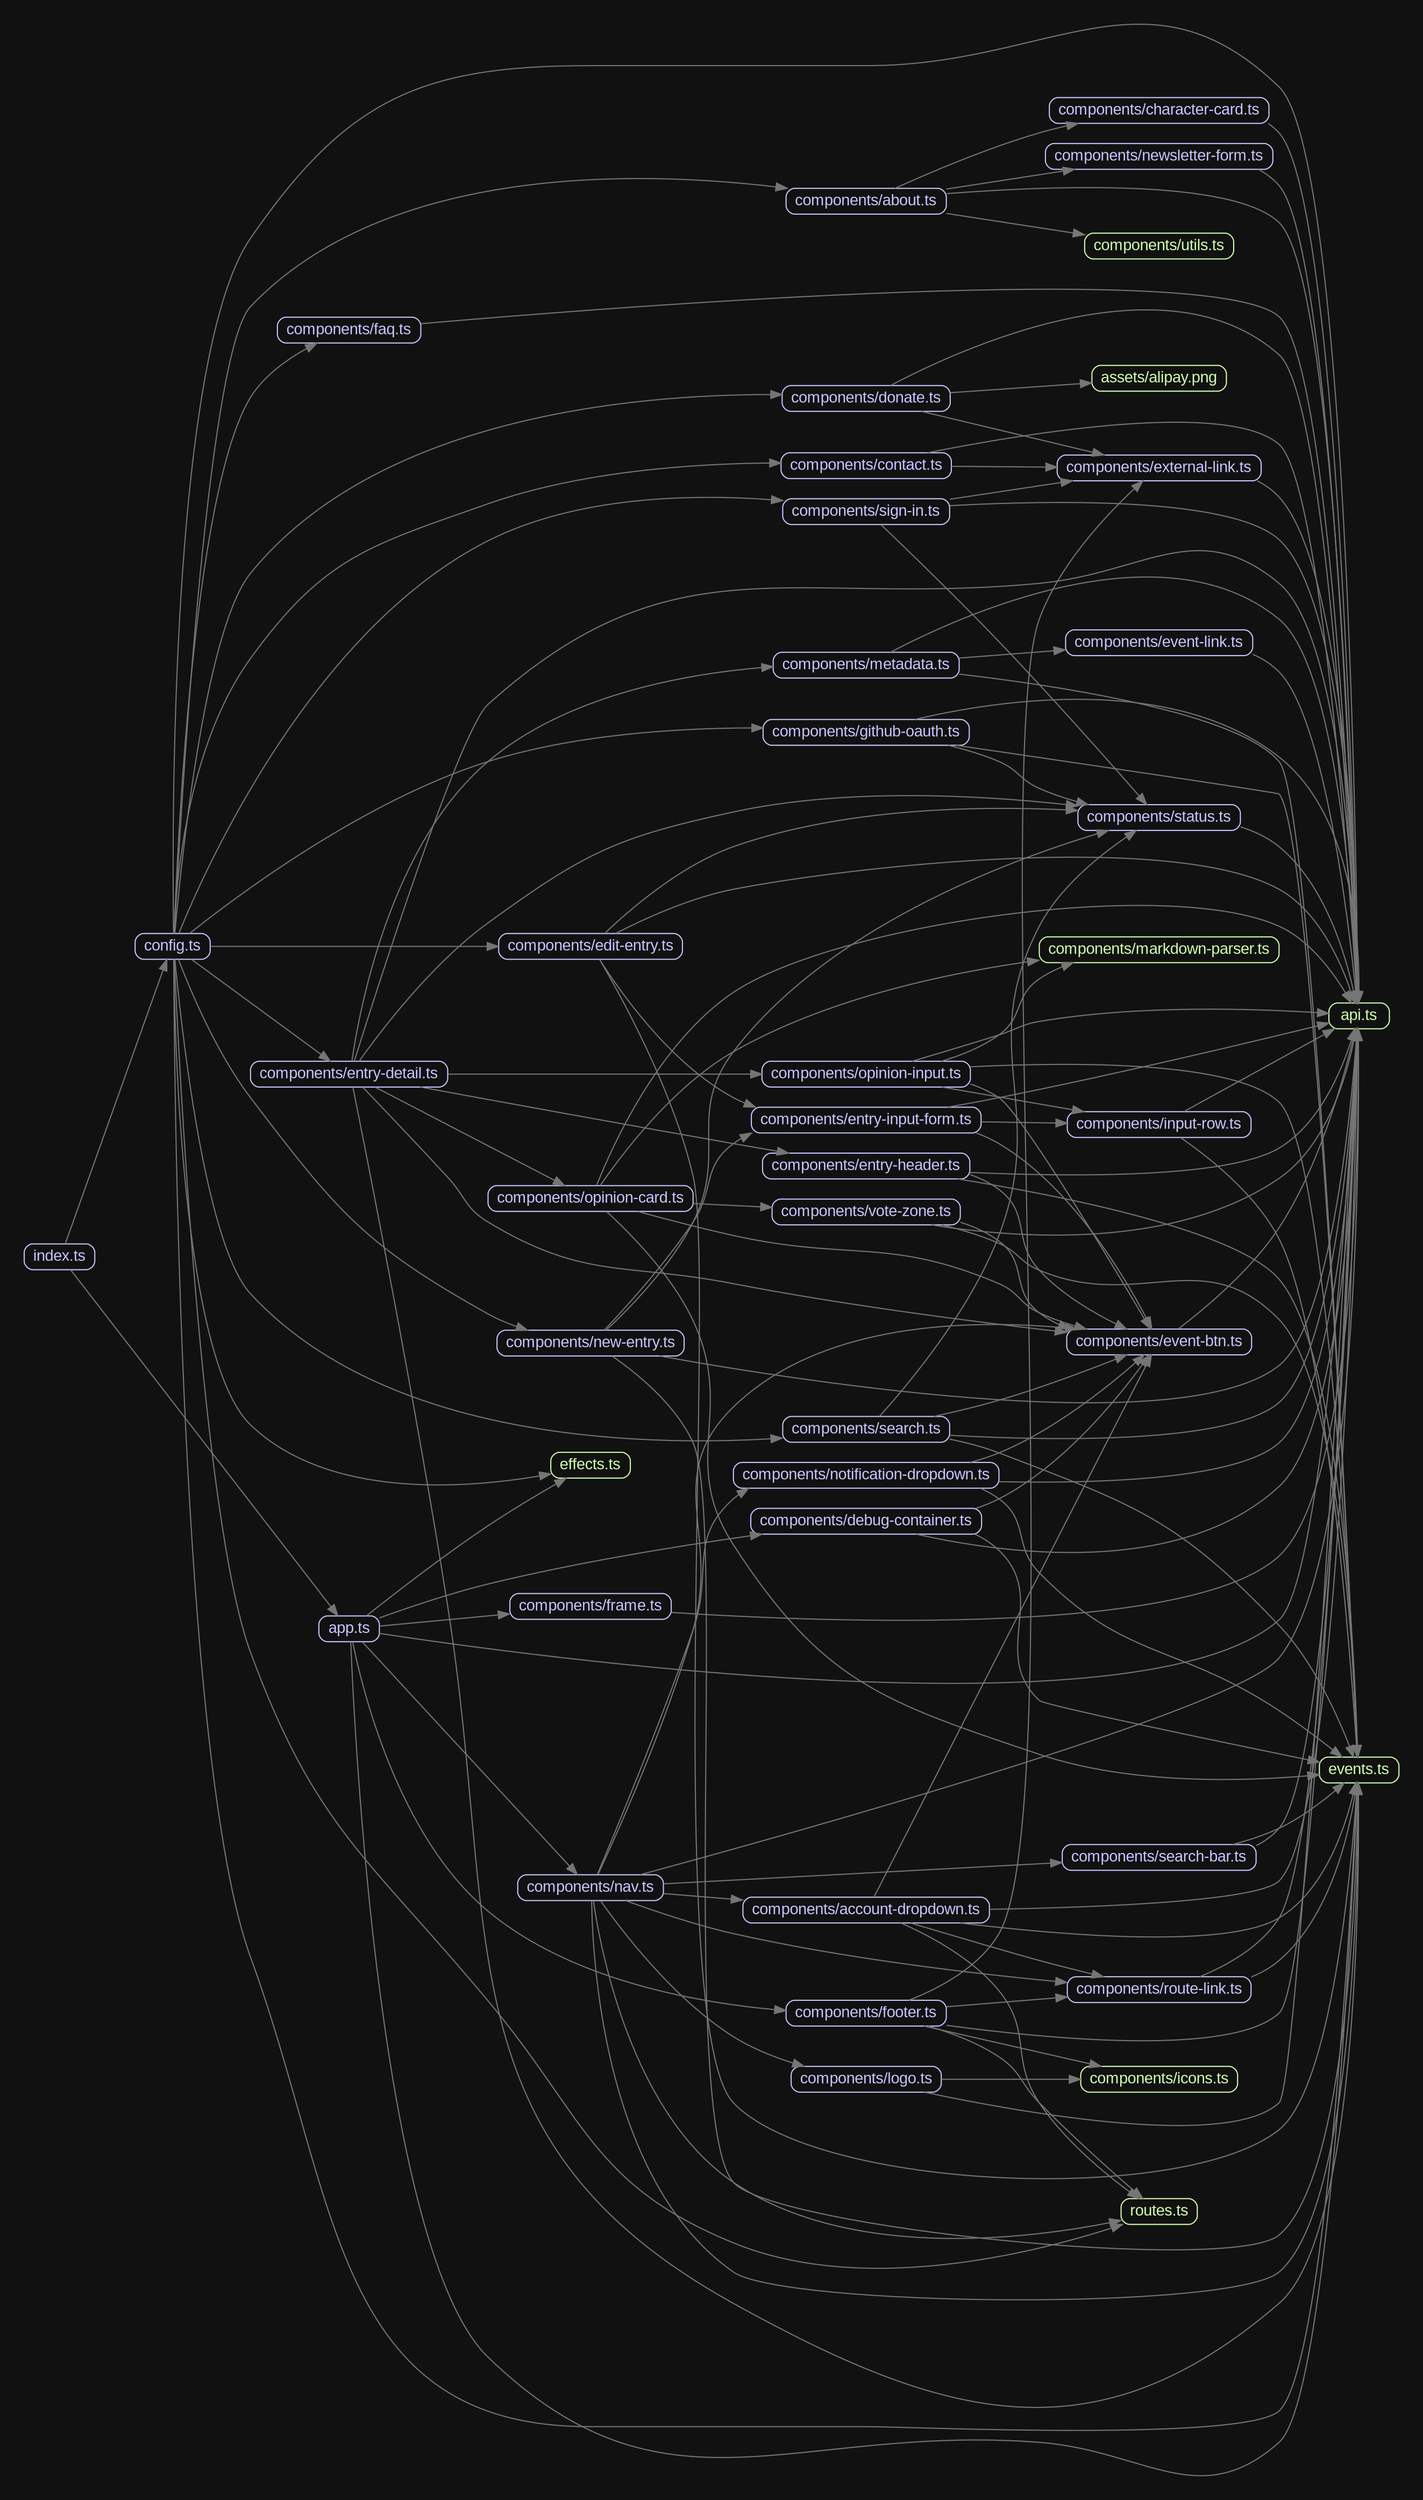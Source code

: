 digraph G {
	graph [bb="0,0,1227,2188",
		bgcolor="#111111",
		layout=dot,
		overlap=false,
		pad=0.3,
		rankdir=LR
	];
	node [color="#c6c5fe",
		fontcolor="#c6c5fe",
		fontname=Arial,
		fontsize="14px",
		height=0,
		label="\N",
		shape=box,
		style=rounded
	];
	edge [color="#757575"];
	"api.ts"	[color="#cfffac",
		fontcolor="#cfffac",
		height=0.31944,
		pos="1191.5,1303",
		width=0.75];
	"app.ts"	[height=0.31944,
		pos="290,756.02",
		width=0.75];
	"app.ts" -> "api.ts"	[pos="e,1189.9,1291.1 317.06,751.92 444.26,732.56 998.56,655.56 1120,764.02 1159.4,799.16 1183.8,1184.3 1189.3,1281"];
	"components/debug-container.ts"	[height=0.31944,
		pos="751.5,852.02",
		width=2.8611];
	"app.ts" -> "components/debug-container.ts"	[pos="e,658.34,840.47 317.07,765.75 341.74,774.67 379.97,787.7 414,796.02 491.7,815 581.08,829.54 648.19,839.04"];
	"components/footer.ts"	[height=0.31944,
		pos="751.5,398.02",
		width=1.9861];
	"app.ts" -> "components/footer.ts"	[pos="e,679.83,403.98 293.23,744.51 301.53,704.86 334.32,572.63 414,504.02 486.36,441.7 595.4,415.97 669.6,405.38"];
	"components/frame.ts"	[height=0.31944,
		pos="505.5,776.02",
		width=2];
	"app.ts" -> "components/frame.ts"	[pos="e,433.15,769.33 317.18,758.47 343.44,760.93 385.25,764.84 422.71,768.35"];
	"components/nav.ts"	[height=0.31944,
		pos="505.5,525.02",
		width=1.8056];
	"app.ts" -> "components/nav.ts"	[pos="e,493.64,536.76 301.88,744.24 336.43,706.86 443.88,590.6 486.66,544.31"];
	"effects.ts"	[color="#cfffac",
		fontcolor="#cfffac",
		height=0.31944,
		pos="505.5,902.02",
		width=0.98611];
	"app.ts" -> "effects.ts"	[pos="e,483.63,890.39 305.41,767.57 328.02,785.52 373.45,820.86 414,848.02 433.81,861.28 456.89,875.03 474.79,885.34"];
	"events.ts"	[color="#cfffac",
		fontcolor="#cfffac",
		height=0.31944,
		pos="1191.5,630.02",
		width=0.98611];
	"app.ts" -> "events.ts"	[pos="e,1190,618.39 291.43,744.51 294.63,665.15 317.39,199.42 414,106.02 573.07,-47.776 685.39,46.954 906,30.015 1000.8,22.734 1048.9,\
-33.192 1120,30.015 1164.2,69.318 1185.2,505.1 1189.6,608.23"];
	"components/debug-container.ts" -> "api.ts"	[pos="e,1190.4,1291.5 796.25,840.5 872.68,823.26 1030.9,800.92 1120,883.02 1179.2,937.56 1188.7,1203.3 1190.2,1281.4"];
	"components/debug-container.ts" -> "events.ts"	[pos="e,1156,637.05 848.54,840.46 856.41,836.74 863.73,832.01 870,826.02 914.57,783.4 861.36,734.56 906,692.02 910.37,687.85 1066.9,655.33 \
1145.8,639.13"];
	"components/event-btn.ts"	[height=0.31944,
		pos="1013,1012",
		width=2.2917];
	"components/debug-container.ts" -> "components/event-btn.ts"	[pos="e,1004,1000.2 849.6,863.61 856.67,865.94 863.55,868.71 870,872.02 926.65,901.04 975.17,960.58 998.02,991.84"];
	"components/footer.ts" -> "api.ts"	[pos="e,1190,1291.2 823.06,390.33 917.83,381.73 1079.1,373.66 1120,413.02 1152.3,444.12 1183.8,1146.8 1189.6,1281"];
	"components/route-link.ts"	[height=0.31944,
		pos="1013,434.02",
		width=2.2778];
	"components/footer.ts" -> "components/route-link.ts"	[pos="e,930.89,422.76 823.07,407.8 853.13,411.98 888.59,416.9 920.62,421.34"];
	"routes.ts"	[color="#cfffac",
		fontcolor="#cfffac",
		height=0.31944,
		pos="1013,236.02",
		width=0.94444];
	"components/footer.ts" -> "routes.ts"	[pos="e,998.17,247.81 823.24,391.23 839.35,387.65 855.86,382.22 870,374.02 890.97,361.84 889.03,350.34 906,333.02 934.02,304.42 968.57,\
273.55 990.45,254.5"];
	"components/external-link.ts"	[height=0.31944,
		pos="1013,1792",
		width=2.5278];
	"components/footer.ts" -> "components/external-link.ts"	[pos="e,998.35,1780.3 780.67,409.63 808.93,422.97 850.91,447.78 870,484.02 930.77,599.38 861.51,1534.4 906,1657 923.43,1705 965.06,1749.3 \
990.65,1773.3"];
	"components/icons.ts"	[color="#cfffac",
		fontcolor="#cfffac",
		height=0.31944,
		pos="1013,354.02",
		width=1.9444];
	"components/footer.ts" -> "components/icons.ts"	[pos="e,944.1,365.53 820.34,386.51 855.21,380.6 897.86,373.37 934.07,367.23"];
	"components/frame.ts" -> "api.ts"	[pos="e,1190.7,1291.2 577.52,770.63 722.02,761.31 1043.1,749.45 1120,821.02 1188.1,884.42 1191.2,1195.1 1190.7,1281"];
	"components/nav.ts" -> "api.ts"	[pos="e,1190.7,1291.2 549.88,536.63 683.51,572.81 1082.2,683.77 1120,730.02 1190.7,816.51 1191.7,1186.9 1190.8,1281.1"];
	"components/nav.ts" -> "events.ts"	[pos="e,1190.6,618.49 506.48,513.42 507.08,463.15 516.89,262.95 633,182.02 677.39,151.07 1078.9,146.85 1120,182.02 1185.6,238.09 1190.5,\
526.57 1190.6,608.37"];
	"components/account-dropdown.ts"	[height=0.31944,
		pos="751.5,505.02",
		width=3.0556];
	"components/nav.ts" -> "components/account-dropdown.ts"	[pos="e,641.06,513.99 570.61,519.76 589.17,518.24 610.07,516.53 630.87,514.82"];
	"components/nav.ts" -> "components/event-btn.ts"	[pos="e,939.5,1023.5 512.05,536.7 527.68,570.04 572.48,668.75 597,755.02 621.57,841.47 568.59,891.33 633,954.02 710.89,1029.8 843.61,1032.5 \
929.52,1024.5"];
	"components/nav.ts" -> "components/route-link.ts"	[pos="e,930.66,440.43 536.74,513.49 562.1,504.24 599.45,491.6 633,484.02 729.96,462.1 843.19,448.71 920.47,441.38"];
	"components/nav.ts" -> "routes.ts"	[pos="e,978.83,228.08 507.99,513.45 514.12,471.12 541.56,323.97 633,262.02 736.12,192.15 893.37,211.22 968.75,226.03"];
	"components/logo.ts"	[height=0.31944,
		pos="751.5,354.02",
		width=1.8611];
	"components/nav.ts" -> "components/logo.ts"	[pos="e,684.3,359.05 512.67,513.48 528.48,485.12 573.45,411.78 633,377.02 645.54,369.69 659.99,364.65 674.37,361.2"];
	"components/notification-dropdown.ts"	[height=0.31944,
		pos="751.5,893.02",
		width=3.2917];
	"components/nav.ts" -> "components/notification-dropdown.ts"	[pos="e,646.43,881.42 511.54,536.87 525.8,570.63 567.37,670.37 597,755.02 614.97,806.37 592.26,835.95 633,872.02 634.54,873.38 636.14,\
874.67 637.79,875.89"];
	"components/search-bar.ts"	[height=0.31944,
		pos="1013,552.02",
		width=2.4028];
	"components/nav.ts" -> "components/search-bar.ts"	[pos="e,926.14,547.43 570.52,528.43 657.72,533.09 814.55,541.47 915.9,546.88"];
	"assets/alipay.png"	[color="#cfffac",
		fontcolor="#cfffac",
		height=0.31944,
		pos="1013,1872",
		width=1.6667];
	"components/about.ts"	[height=0.31944,
		pos="751.5,2030",
		width=1.9861];
	"components/about.ts" -> "api.ts"	[pos="e,1190.2,1314.7 823.4,2036.8 918.16,2044.1 1079,2050.1 1120,2011 1170.9,1962.4 1187.1,1439.1 1190,1324.9"];
	"components/character-card.ts"	[height=0.31944,
		pos="1013,2111",
		width=2.7222];
	"components/about.ts" -> "components/character-card.ts"	[pos="e,940.57,2099.5 777.24,2041.6 807.16,2055.1 859.32,2077.5 906,2091 913.95,2093.3 922.32,2095.4 930.71,2097.3"];
	"components/newsletter-form.ts"	[height=0.31944,
		pos="1013,2070",
		width=2.8194];
	"components/about.ts" -> "components/newsletter-form.ts"	[pos="e,937.36,2058.5 823.07,2040.9 855.17,2045.8 893.42,2051.7 927.08,2056.9"];
	"components/utils.ts"	[color="#cfffac",
		fontcolor="#cfffac",
		height=0.31944,
		pos="1013,1990",
		width=1.8472];
	"components/about.ts" -> "components/utils.ts"	[pos="e,946.35,2000.1 823.07,2019.1 858.19,2013.7 900.67,2007.2 936.45,2001.7"];
	"components/character-card.ts" -> "api.ts"	[pos="e,1190.3,1314.7 1110.4,2099.4 1113.9,2097 1117.1,2094.2 1120,2091 1172.9,2032.7 1187.6,1446.4 1190.1,1325"];
	"components/newsletter-form.ts" -> "api.ts"	[pos="e,1190.2,1314.5 1101.5,2058.5 1108.4,2054.8 1114.8,2050 1120,2044 1168.3,1988.1 1186.6,1441 1189.9,1324.7"];
	"components/account-dropdown.ts" -> "api.ts"	[pos="e,1190.3,1291.2 861.55,505.7 963.17,507.45 1101.8,513.14 1120,531.02 1175.1,584.96 1188,1160.7 1190.2,1281"];
	"components/account-dropdown.ts" -> "events.ts"	[pos="e,1188.4,618.48 835.37,493.48 928.84,482.18 1073.8,470.33 1120,498.02 1160.1,522.05 1178.6,577.5 1186.1,608.33"];
	"components/account-dropdown.ts" -> "components/event-btn.ts"	[pos="e,1006,1000.3 758.41,516.56 791.86,581.92 957.59,905.72 1001.4,991.26"];
	"components/account-dropdown.ts" -> "components/route-link.ts"	[pos="e,963.07,445.53 791.31,493.42 829.27,482.13 884.41,465.82 906,460.02 921.23,455.92 937.77,451.73 953.15,447.95"];
	"components/account-dropdown.ts" -> "routes.ts"	[pos="e,995.23,247.72 774.79,493.38 800.76,478.84 843.46,451.72 870,418.02 895.38,385.78 882.32,366.52 906,333.02 928.69,300.9 963.63,\
271.56 987.13,253.75"];
	"components/event-btn.ts" -> "api.ts"	[pos="e,1188,1291.1 1030.2,1023.8 1053.1,1041.2 1094.9,1075.8 1120,1114 1155.9,1168.7 1176.9,1244.1 1185.7,1281"];
	"components/route-link.ts" -> "api.ts"	[pos="e,1190.1,1291.2 1049.2,445.59 1073.4,455.49 1104,472.29 1120,498.02 1162.6,566.28 1185.4,1158.4 1189.8,1280.9"];
	"components/route-link.ts" -> "events.ts"	[pos="e,1189.3,618.45 1095.2,445.33 1104.2,449 1112.7,453.78 1120,460.02 1165.5,499.04 1182.2,572.16 1187.8,608.45"];
	"components/contact.ts"	[height=0.31944,
		pos="751.5,1794",
		width=2.1111];
	"components/contact.ts" -> "api.ts"	[pos="e,1189.8,1314.7 806.21,1805.5 896.81,1823.6 1074.6,1852.6 1120,1813 1157.5,1780.3 1183.1,1418.5 1189.1,1325"];
	"components/contact.ts" -> "components/external-link.ts"	[pos="e,921.95,1792.7 827.56,1793.4 853.82,1793.2 883.74,1793 911.73,1792.8"];
	"components/external-link.ts" -> "api.ts"	[pos="e,1190.4,1314.7 1100.6,1780.5 1107.9,1776.8 1114.5,1772 1120,1766 1180.1,1700.3 1189,1407.7 1190.3,1324.9"];
	"components/donate.ts"	[height=0.31944,
		pos="751.5,1854",
		width=2.0833];
	"components/donate.ts" -> "api.ts"	[pos="e,1190,1314.7 773.19,1865.5 834.75,1898.1 1018.8,1982.9 1120,1893 1163.5,1854.4 1185,1426.8 1189.6,1324.8"];
	"components/donate.ts" -> "assets/alipay.png"	[pos="e,952.71,1867.9 826.52,1859.1 862.92,1861.7 906.55,1864.7 942.35,1867.2"];
	"components/donate.ts" -> "components/external-link.ts"	[pos="e,963.62,1803.6 800.7,1842.5 843.99,1832.2 907.64,1816.9 953.76,1805.9"];
	"components/edit-entry.ts"	[height=0.31944,
		pos="505.5,1365",
		width=2.2778];
	"components/edit-entry.ts" -> "api.ts"	[pos="e,1187.3,1314.7 528.1,1376.7 552.68,1389.3 594.41,1408.5 633,1416 739.24,1436.6 1025.4,1468.5 1120,1416 1155.2,1396.5 1175.1,1351.4 \
1184.2,1324.4"];
	"components/edit-entry.ts" -> "events.ts"	[pos="e,1189.8,618.45 513.68,1353.1 531.73,1322.4 578.85,1237.7 597,1160 617.93,1070.5 569.42,399.47 633,333.02 707.91,254.72 1035.6,241.11 \
1120,309.02 1167.2,346.96 1184.6,542.59 1189.2,608.39"];
	"components/entry-input-form.ts"	[height=0.31944,
		pos="751.5,1210",
		width=2.8472];
	"components/edit-entry.ts" -> "components/entry-input-form.ts"	[pos="e,652.65,1221.5 513.63,1353.2 530.58,1326.4 576.14,1260.6 633,1230 636.29,1228.2 639.7,1226.6 643.2,1225.1"];
	"components/status.ts"	[height=0.31944,
		pos="1013,1480",
		width=2.0139];
	"components/edit-entry.ts" -> "components/status.ts"	[pos="e,940.19,1486.3 518.13,1376.6 539.01,1396.6 585.17,1437.1 633,1454 730.71,1488.7 851.32,1490.6 929.87,1486.9"];
	"components/entry-input-form.ts" -> "api.ts"	[pos="e,1164.4,1296.6 824.07,1221.5 839.26,1224.2 855.18,1227.1 870,1230 973.75,1250.6 1095.3,1279.7 1154.5,1294.1"];
	"components/entry-input-form.ts" -> "components/event-btn.ts"	[pos="e,1006.3,1023.9 849.77,1198.5 856.84,1195.9 863.67,1192.8 870,1189 934.68,1150.6 981.87,1071 1001.7,1033.1"];
	"components/input-row.ts"	[height=0.31944,
		pos="1013,1206",
		width=2.2778];
	"components/entry-input-form.ts" -> "components/input-row.ts"	[pos="e,930.91,1207.3 854.32,1208.4 876.26,1208.1 899.32,1207.8 920.82,1207.4"];
	"components/status.ts" -> "api.ts"	[pos="e,1188.6,1314.5 1085.7,1471.7 1098.1,1467.8 1110.1,1462.1 1120,1454 1161,1420.4 1179.4,1357.5 1186.6,1324.5"];
	"components/entry-detail.ts"	[height=0.31944,
		pos="290,1251",
		width=2.4444];
	"components/entry-detail.ts" -> "api.ts"	[pos="e,1190.3,1314.8 294.61,1262.6 312.12,1318.4 388.31,1557.9 414,1581 580.5,1730.7 683.12,1668 906,1689 1000.7,1698 1047,1749.9 1120,\
1689 1176.5,1641.9 1187.8,1399.7 1190,1325"];
	"components/entry-detail.ts" -> "events.ts"	[pos="e,1190.7,618.23 293.37,1239.3 304.08,1186.1 348.75,961.52 378,776.02 424.53,480.89 371.64,298.78 633,154.02 822.34,49.139 956.12,\
12.622 1120,154.02 1189.6,214.08 1191.6,522.77 1190.8,608.12"];
	"components/entry-detail.ts" -> "components/event-btn.ts"	[pos="e,930.25,1020.6 302.08,1239.5 318.7,1222.1 351.02,1188.3 378,1159 394.22,1141.4 393.51,1131.4 414,1119 499.97,1067.2 534.47,1083.1 \
633,1064 730.35,1045.2 843.05,1030.6 920.09,1021.8"];
	"components/entry-detail.ts" -> "components/status.ts"	[pos="e,940.15,1490.4 298.99,1262.6 316.94,1287.9 362.95,1348.9 414,1386 500.42,1448.8 528.58,1462.5 633,1485 733.5,1506.7 852.49,1500 \
929.98,1491.6"];
	"components/entry-header.ts"	[height=0.31944,
		pos="751.5,1169",
		width=2.5694];
	"components/entry-detail.ts" -> "components/entry-header.ts"	[pos="e,682.13,1180.5 353.37,1239.5 421.9,1226.9 535.23,1206.2 633,1189 645.67,1186.8 659.11,1184.5 672.21,1182.2"];
	"components/metadata.ts"	[height=0.31944,
		pos="751.5,1616",
		width=2.3056];
	"components/entry-detail.ts" -> "components/metadata.ts"	[pos="e,668.35,1614.7 292.51,1262.7 298.67,1305.5 325.95,1455.4 414,1530 482.22,1587.8 584.3,1607.5 658.13,1613.8"];
	"components/opinion-card.ts"	[height=0.31944,
		pos="505.5,1140",
		width=2.5417];
	"components/entry-detail.ts" -> "components/opinion-card.ts"	[pos="e,482.36,1151.5 313.44,1239.3 351.75,1219.4 429.8,1178.9 473.36,1156.2"];
	"components/opinion-input.ts"	[height=0.31944,
		pos="751.5,1251",
		width=2.5833];
	"components/entry-detail.ts" -> "components/opinion-input.ts"	[pos="e,658.48,1251 378.24,1251 455.12,1251 567.19,1251 648.26,1251"];
	"components/entry-header.ts" -> "api.ts"	[pos="e,1187.5,1291.3 844.21,1163.3 937.7,1159.2 1075.2,1158.3 1120,1185 1155.8,1206.4 1175.6,1253.6 1184.5,1281.4"];
	"components/entry-header.ts" -> "events.ts"	[pos="e,1190.2,641.78 833.25,1157.5 929.75,1141.9 1082.9,1111.2 1120,1068 1174.7,1004.4 1187.4,732.03 1189.9,652.13"];
	"components/entry-header.ts" -> "components/event-btn.ts"	[pos="e,983.78,1023.7 844.27,1161.4 853.49,1158.2 862.28,1153.8 870,1148 898.65,1126.6 881.73,1102.3 906,1076 925.14,1055.3 952.52,1039 \
974.65,1028"];
	"components/metadata.ts" -> "api.ts"	[pos="e,1190.1,1314.6 773.3,1627.6 834.39,1659.8 1015.5,1742.7 1120,1657 1171.9,1614.5 1186.3,1395.5 1189.6,1325"];
	"components/metadata.ts" -> "events.ts"	[pos="e,1190,641.56 834.64,1608 931.35,1596.7 1083.4,1572.6 1120,1530 1149.6,1495.6 1183.4,785.95 1189.5,651.79"];
	"components/event-link.ts"	[height=0.31944,
		pos="1013,1636",
		width=2.3194];
	"components/metadata.ts" -> "components/event-link.ts"	[pos="e,929.09,1629.6 834.61,1622.3 861.45,1624.4 891.46,1626.7 919.05,1628.9"];
	"components/opinion-card.ts" -> "api.ts"	[pos="e,1184.4,1314.8 510.92,1151.8 523.98,1184.8 565.71,1278.9 633,1324 723.54,1384.7 1020.6,1427.9 1120,1383 1146.8,1370.9 1167.5,1343 \
1179.4,1323.6"];
	"components/opinion-card.ts" -> "events.ts"	[pos="e,1155.7,625.78 519.75,1128.4 539.92,1110 578.01,1071.8 597,1031 635.1,949.13 583.95,906.85 633,831.02 712.88,707.53 766.62,690.96 \
906,644.02 986.96,616.75 1088.2,619.91 1145.5,624.84"];
	"components/opinion-card.ts" -> "components/event-btn.ts"	[pos="e,947.87,1023.5 547.61,1128.4 572.26,1121.7 604.3,1113.4 633,1107 737.53,1083.9 771.5,1105.9 870,1064 888.16,1056.3 888.09,1046.3 \
906,1038 916.11,1033.3 927.17,1029.4 938.2,1026.2"];
	"components/markdown-parser.ts"	[color="#cfffac",
		fontcolor="#cfffac",
		height=0.31944,
		pos="1013,1362",
		width=2.9722];
	"components/opinion-card.ts" -> "components/markdown-parser.ts"	[pos="e,905.6,1352.7 514.13,1151.6 531.77,1177.3 578.1,1239.6 633,1271 713.85,1317.2 817.29,1340.1 895.68,1351.3"];
	"components/vote-zone.ts"	[height=0.31944,
		pos="751.5,1128",
		width=2.3333];
	"components/opinion-card.ts" -> "components/vote-zone.ts"	[pos="e,667.4,1132.1 597.01,1135.6 616.64,1134.6 637.45,1133.6 657.19,1132.6"];
	"components/opinion-input.ts" -> "api.ts"	[pos="e,1164.4,1305.2 792.3,1262.5 815.1,1269.2 844.22,1277.9 870,1286 886.08,1291.1 889.38,1295.2 906,1298 994.1,1313.1 1099.8,1309.4 \
1154.2,1305.9"];
	"components/opinion-input.ts" -> "events.ts"	[pos="e,1190,641.53 844.74,1257.6 940.59,1262.3 1081.8,1262.3 1120,1226 1162.6,1185.5 1184.9,753.75 1189.6,651.59"];
	"components/opinion-input.ts" -> "components/event-btn.ts"	[pos="e,1005.1,1023.8 844.54,1242.2 853.55,1239.2 862.23,1235.2 870,1230 889.36,1217.2 969.29,1084.2 999.95,1032.5"];
	"components/opinion-input.ts" -> "components/input-row.ts"	[pos="e,945.68,1217.5 818.99,1239.5 854.54,1233.3 898.48,1225.7 935.45,1219.3"];
	"components/opinion-input.ts" -> "components/markdown-parser.ts"	[pos="e,936.21,1350.4 818.48,1262.5 836.29,1267.7 854.82,1275.2 870,1286 892.32,1301.9 883.3,1320.7 906,1336 912.41,1340.3 919.46,1343.9 \
926.79,1346.9"];
	"components/input-row.ts" -> "api.ts"	[pos="e,1169.3,1291.4 1034.9,1217.5 1066,1234.6 1124.6,1266.8 1160.3,1286.4"];
	"components/input-row.ts" -> "events.ts"	[pos="e,1189.8,641.9 1032.1,1194.3 1056.5,1177.6 1099.3,1144.2 1120,1104 1161.7,1023.2 1183.6,734.48 1189.1,652.11"];
	"components/event-link.ts" -> "api.ts"	[pos="e,1189.4,1314.8 1096.5,1625.7 1105.3,1621.9 1113.4,1616.8 1120,1610 1160.4,1569 1182,1388.1 1188.4,1324.9"];
	"components/faq.ts"	[height=0.31944,
		pos="290,1915",
		width=1.7778];
	"components/faq.ts" -> "api.ts"	[pos="e,1190.1,1314.6 354.24,1920.7 538.17,1936.7 1063.4,1977.5 1120,1927 1166,1885.9 1185.8,1430 1189.7,1324.7"];
	"components/github-oauth.ts"	[height=0.31944,
		pos="751.5,1556",
		width=2.5556];
	"components/github-oauth.ts" -> "api.ts"	[pos="e,1191.1,1314.6 795.04,1567.6 869.61,1585.1 1025,1608.9 1120,1534 1185.4,1482.5 1191.8,1371.9 1191.3,1324.9"];
	"components/github-oauth.ts" -> "events.ts"	[pos="e,1190,641.52 831.46,1544.5 939.08,1528.8 1118.8,1502.3 1120,1501 1150,1468.9 1183.4,782.6 1189.5,651.54"];
	"components/github-oauth.ts" -> "components/status.ts"	[pos="e,949.43,1491.5 824.66,1544.5 839.96,1540.8 855.78,1536.1 870,1530 887.69,1522.5 888.4,1513.8 906,1506 916.53,1501.4 928.03,1497.5 \
939.44,1494.2"];
	"components/logo.ts" -> "api.ts"	[pos="e,1189.9,1291.3 803.61,342.45 893.69,323.43 1075.4,291.56 1120,333.02 1138,349.76 1181.6,1139.2 1189.3,1281.2"];
	"components/logo.ts" -> "components/icons.ts"	[pos="e,942.79,354.02 818.65,354.02 853.38,354.02 896.18,354.02 932.68,354.02"];
	"components/notification-dropdown.ts" -> "api.ts"	[pos="e,1190.2,1291.4 870.07,887.31 963.49,885.42 1084.2,889.78 1120,922.02 1173.8,970.52 1187,1207.3 1189.8,1281"];
	"components/notification-dropdown.ts" -> "events.ts"	[pos="e,1176,641.72 853.46,881.44 859.3,878.82 864.87,875.71 870,872.02 897.11,852.49 882.64,829.9 906,806.02 982.7,727.58 1028.4,743.42 \
1120,683.02 1136.6,672.05 1154.5,658.55 1168.2,647.92"];
	"components/notification-dropdown.ts" -> "components/event-btn.ts"	[pos="e,999.46,1000.3 844.38,904.59 853.19,906.9 861.86,909.68 870,913.02 917.93,932.65 965.69,970.72 991.78,993.5"];
	"components/search-bar.ts" -> "api.ts"	[pos="e,1190.2,1291.5 1099.7,562.62 1107.4,566.48 1114.4,571.5 1120,578.02 1167.3,632.61 1186.3,1166.9 1189.9,1281.4"];
	"components/search-bar.ts" -> "events.ts"	[pos="e,1178,618.36 1078.7,563.59 1092.7,567.26 1107.1,571.99 1120,578.02 1138.5,586.67 1156.9,600.53 1170.3,611.77"];
	"components/new-entry.ts"	[height=0.31944,
		pos="505.5,1011",
		width=2.3194];
	"components/new-entry.ts" -> "api.ts"	[pos="e,1189.7,1291.4 567.19,999.48 705.02,974.74 1036.2,924.07 1120,991.02 1165.8,1027.6 1184,1216.4 1189,1281.2"];
	"components/new-entry.ts" -> "events.ts"	[pos="e,1190.4,618.14 524.68,999.45 546.32,984.53 581.49,956.36 597,922.02 627.22,855.08 584.17,316.87 633,262.02 669.15,221.41 1078.5,\
179.94 1120,215.02 1180.7,266.25 1189.1,529.55 1190.3,607.96"];
	"components/new-entry.ts" -> "components/entry-input-form.ts"	[pos="e,649.15,1198.5 517.74,1022.6 535.85,1041.7 571.96,1081.3 597,1119 616.35,1148.2 604.86,1168.2 633,1189 635.27,1190.7 637.62,1192.2 \
640.05,1193.7"];
	"components/new-entry.ts" -> "components/status.ts"	[pos="e,967.58,1468.4 519.48,1022.6 539.31,1041 576.93,1079 597,1119 628.13,1181.1 591,1215.7 633,1271 716.32,1380.7 874.63,1440.5 957.82,\
1465.6"];
	"components/vote-zone.ts" -> "api.ts"	[pos="e,1188.8,1291.5 809.5,1116.5 886.99,1104.2 1026.6,1094.1 1120,1158 1162.3,1187 1180.2,1248.8 1186.9,1281.6"];
	"components/vote-zone.ts" -> "events.ts"	[pos="e,1190.2,641.7 819.09,1116.5 836.08,1112.4 854.04,1107 870,1100 887.63,1092.3 888.25,1083.4 906,1076 995.61,1038.6 1052.3,1101.7 \
1120,1032 1173.4,977.02 1186.9,727.77 1189.8,651.96"];
	"components/vote-zone.ts" -> "components/event-btn.ts"	[pos="e,933.11,1023.6 835.65,1118.9 847.93,1115 859.85,1109.5 870,1102 896.21,1082.6 880.01,1057.8 906,1038 911.42,1033.9 917.42,1030.4 \
923.71,1027.5"];
	"components/search.ts"	[height=0.31944,
		pos="751.5,934.02",
		width=2.0694];
	"components/search.ts" -> "api.ts"	[pos="e,1189.9,1291.4 826.12,928.7 920.69,923.54 1077.7,921.14 1120,958.02 1169.2,1000.9 1185.4,1212.4 1189.4,1281.3"];
	"components/search.ts" -> "events.ts"	[pos="e,1186.5,641.6 826.05,925.24 840.88,922.27 856.16,918.3 870,913.02 991.93,866.5 1030.1,853.66 1120,759.02 1150.7,726.68 1172.3,678.41 \
1183,651.01"];
	"components/search.ts" -> "components/event-btn.ts"	[pos="e,983.81,1000.4 811.76,945.52 830.52,949.59 851.25,954.53 870,960.02 905.95,970.53 945.94,985.47 974.29,996.65"];
	"components/search.ts" -> "components/status.ts"	[pos="e,992.51,1468.4 763.56,945.88 787.57,972.4 844.33,1039.5 870,1107 913.94,1222.7 848.91,1273.3 906,1383 923.92,1417.5 959.23,1445.9 \
984.17,1462.9"];
	"components/sign-in.ts"	[height=0.31944,
		pos="751.5,1753",
		width=2.0694];
	"components/sign-in.ts" -> "api.ts"	[pos="e,1190.4,1314.7 826.34,1758.3 921.16,1763.5 1078.5,1765.7 1120,1728 1180.3,1673.3 1189,1404.1 1190.3,1324.9"];
	"components/sign-in.ts" -> "components/external-link.ts"	[pos="e,935.44,1780.5 826.17,1764.1 857,1768.7 893.05,1774.1 925.16,1779"];
	"components/sign-in.ts" -> "components/status.ts"	[pos="e,1001.9,1491.6 764.73,1741.4 786.35,1720.7 832.54,1676.2 870,1637 916.46,1588.5 968.98,1529.2 995.21,1499.3"];
	"config.ts"	[height=0.31944,
		pos="132.5,1365",
		width=0.93056];
	"config.ts" -> "api.ts"	[pos="e,1190.4,1314.7 133.29,1376.8 132.14,1454.5 128.98,1891.2 202,1997 287.67,2121.2 353.64,2151 504.5,2151 504.5,2151 504.5,2151 752.5,\
2151 916.05,2151 1002.4,2245.7 1120,2132 1179.7,2074.3 1189,1450.8 1190.3,1325"];
	"config.ts" -> "effects.ts"	[pos="e,469.99,894.27 133.56,1353.3 134.13,1291 140.13,997.43 202,938.02 271.16,871.6 394.08,881.2 459.93,892.46"];
	"config.ts" -> "events.ts"	[pos="e,1190,618.45 133.5,1353.4 133.67,1260 137.18,632.56 202,457.02 280.82,243.58 276.97,44.015 504.5,44.015 504.5,44.015 504.5,44.015 \
752.5,44.015 793.36,44.015 1089.9,30.368 1120,58.015 1161.4,96.067 1184.5,508.49 1189.5,608.34"];
	"config.ts" -> "components/about.ts"	[pos="e,680.98,2041.6 134.08,1376.7 138,1454.5 161.88,1893.8 202,1936 323.46,2063.7 550.36,2057.2 670.73,2042.8"];
	"config.ts" -> "routes.ts"	[pos="e,979.86,224.45 134.02,1353.1 137.49,1276.7 158.37,855.24 202,735.02 259.95,575.34 304.78,547.11 414,417.02 500.51,313.97 508.1,\
258.05 633,208.02 748.09,161.91 898.43,198.58 970.25,221.34"];
	"config.ts" -> "components/contact.ts"	[pos="e,675.45,1796.4 133.73,1376.8 135.06,1415.6 143.88,1541.8 202,1622 267.97,1713 307.97,1722.6 414,1760 496.08,1788.9 595.91,1795.8 \
665.42,1796.4"];
	"config.ts" -> "components/donate.ts"	[pos="e,676.42,1857.5 134.46,1376.6 139.04,1429.3 160.23,1646.6 202,1698 315.07,1837.2 542.78,1857.5 666.26,1857.5"];
	"config.ts" -> "components/edit-entry.ts"	[pos="e,423.18,1365 166.1,1365 220.78,1365 332.88,1365 413.07,1365"];
	"config.ts" -> "components/entry-detail.ts"	[pos="e,273.19,1262.6 149.27,1353.5 176.51,1333.5 232.56,1292.4 264.78,1268.8"];
	"config.ts" -> "components/faq.ts"	[pos="e,261.17,1903.3 133.87,1376.6 136.17,1442.4 150.12,1771 202,1855 213.73,1874 233.99,1888.5 252.01,1898.5"];
	"config.ts" -> "components/github-oauth.ts"	[pos="e,659.5,1560 147.56,1376.5 186.78,1407.9 301.89,1494.8 414,1530 490.43,1554 581.21,1559.8 649.21,1560"];
	"config.ts" -> "components/new-entry.ts"	[pos="e,449.28,1022.5 137.74,1353.4 146.98,1328.9 170.63,1271.2 202,1230 279.21,1128.6 302.74,1099.1 414,1037 421.97,1032.6 430.76,1028.8 \
439.64,1025.7"];
	"config.ts" -> "components/search.ts"	[pos="e,676.53,926.25 134.51,1353.5 139.18,1302.8 160.22,1100.3 202,1055 321.33,925.73 544.92,918.58 666.52,925.62"];
	"config.ts" -> "components/sign-in.ts"	[pos="e,676.97,1762.8 138.1,1376.8 159.51,1429.8 255.08,1646.6 414,1727 492.86,1766.9 595.61,1768.8 666.72,1763.7"];
	"index.ts"	[height=0.31944,
		pos="31.5,1088",
		width=0.875];
	"index.ts" -> "app.ts"	[pos="e,279.98,767.69 41.629,1076.2 79.651,1027 225.68,837.97 273.64,775.9"];
	"index.ts" -> "config.ts"	[pos="e,127.35,1353.4 36.628,1099.6 51.755,1141.9 104.29,1288.9 123.98,1344"];
}

